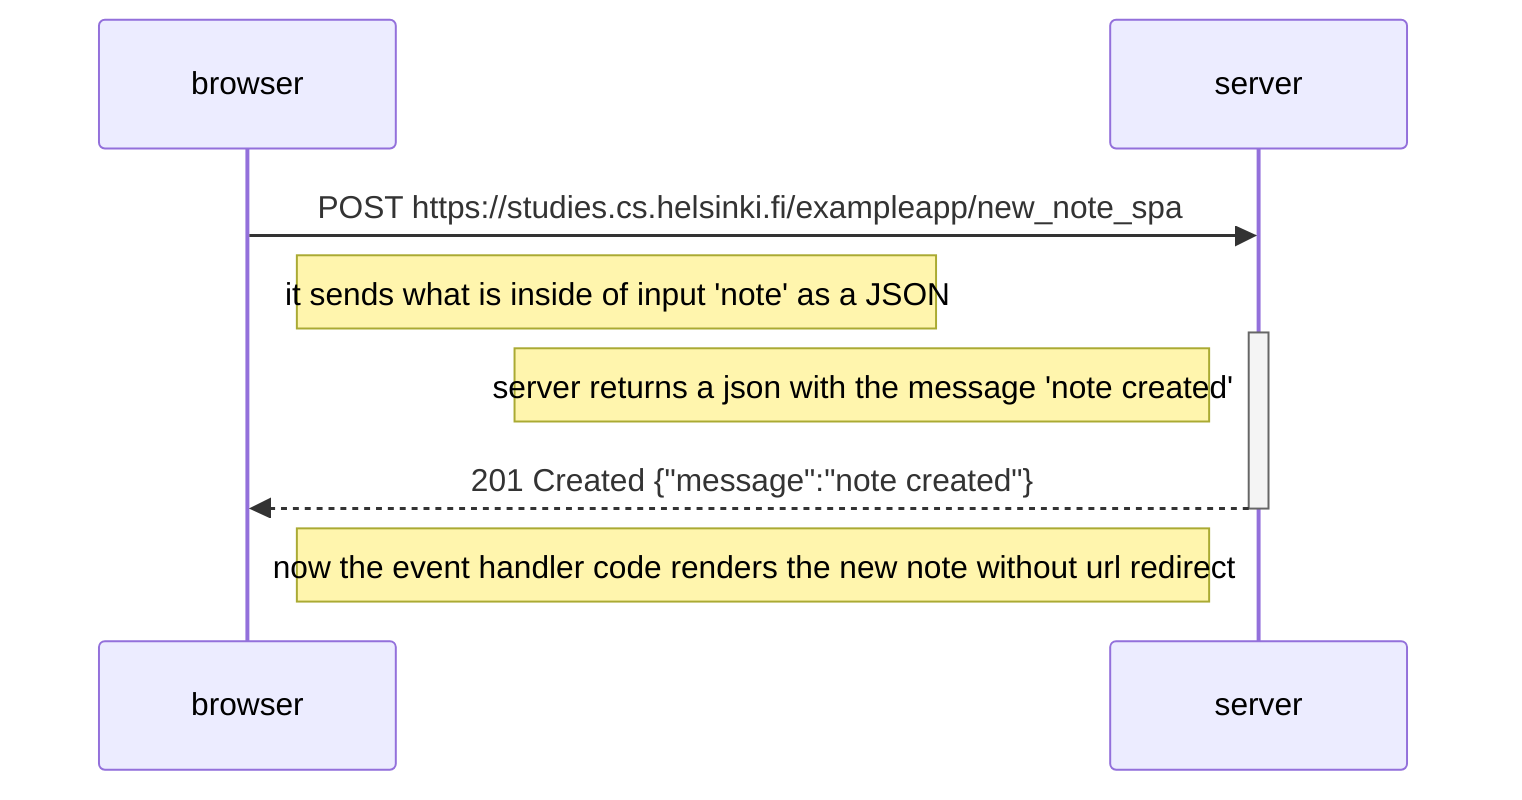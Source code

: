 sequenceDiagram
    participant browser
    participant server

    browser->>server: POST https://studies.cs.helsinki.fi/exampleapp/new_note_spa
     Note right of browser: it sends what is inside of input 'note' as a JSON
    activate server
     Note left of server: server returns a json with the message 'note created'
    server-->>browser: 201 Created {"message":"note created"}
    deactivate server

    Note right of browser: now the event handler code renders the new note without url redirect